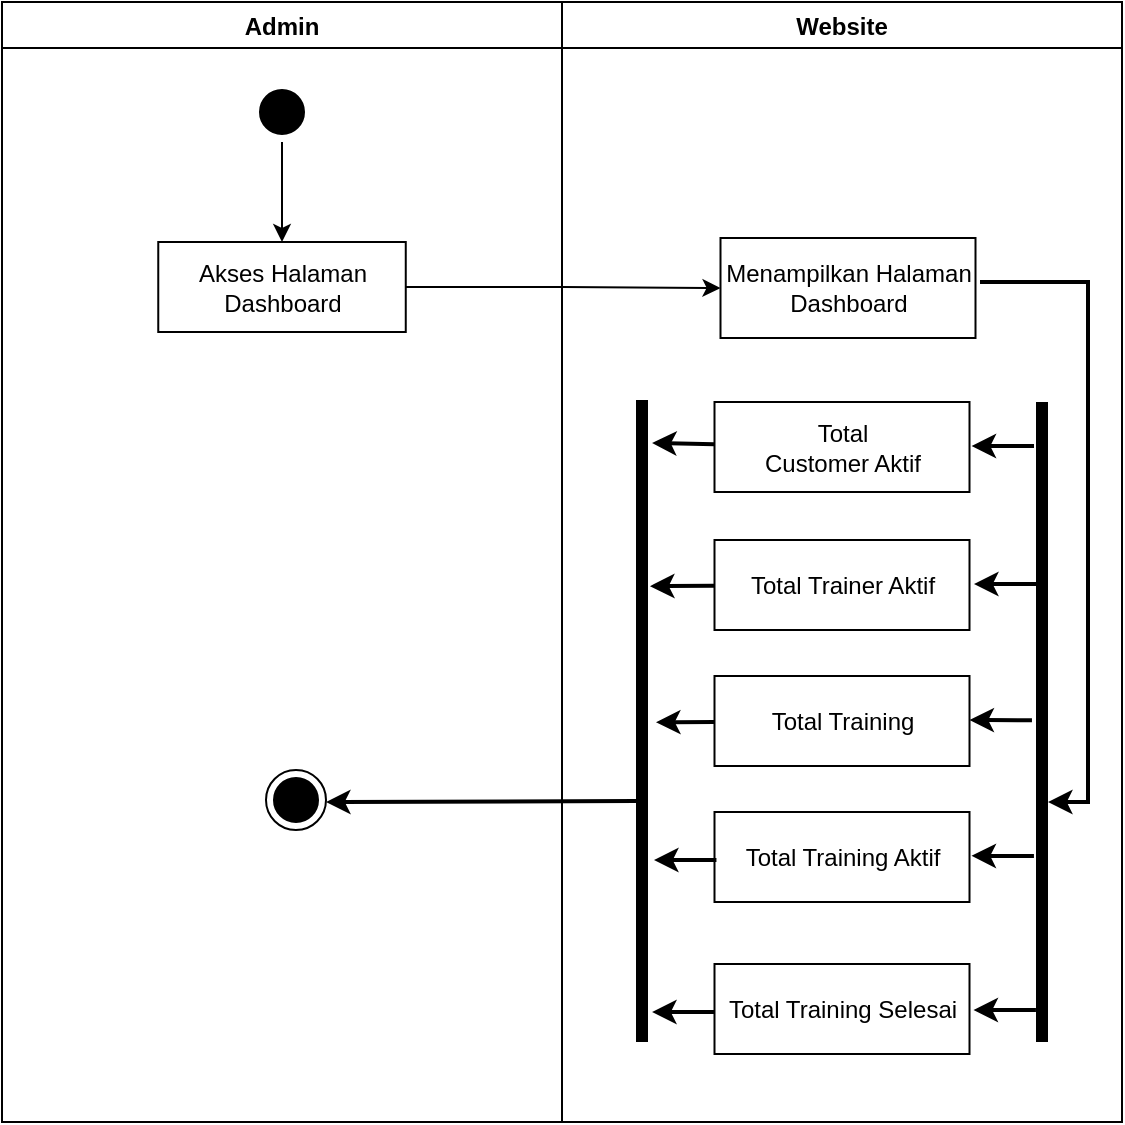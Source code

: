 <mxfile version="20.2.7" type="device"><diagram id="YwkzYxS_7js7aMM_Z7SM" name="Page-1"><mxGraphModel dx="868" dy="482" grid="1" gridSize="10" guides="1" tooltips="1" connect="1" arrows="1" fold="1" page="1" pageScale="1" pageWidth="827" pageHeight="1169" math="0" shadow="0"><root><mxCell id="0"/><mxCell id="1" parent="0"/><mxCell id="O74PDrcQ0DTa0CS6_a8R-1" value="Website" style="swimlane;fillColor=none;" parent="1" vertex="1"><mxGeometry x="440" y="160" width="280" height="560" as="geometry"/></mxCell><mxCell id="O74PDrcQ0DTa0CS6_a8R-2" style="edgeStyle=none;rounded=0;orthogonalLoop=1;jettySize=auto;html=1;strokeWidth=2;" parent="O74PDrcQ0DTa0CS6_a8R-1" edge="1"><mxGeometry relative="1" as="geometry"><mxPoint x="209" y="140" as="sourcePoint"/><mxPoint x="243" y="400" as="targetPoint"/><Array as="points"><mxPoint x="263" y="140"/><mxPoint x="263" y="400"/></Array></mxGeometry></mxCell><mxCell id="O74PDrcQ0DTa0CS6_a8R-3" value="Menampilkan Halaman&lt;br&gt;Dashboard" style="html=1;strokeColor=#000000;fillColor=default;" parent="O74PDrcQ0DTa0CS6_a8R-1" vertex="1"><mxGeometry x="79.25" y="118" width="127.5" height="50" as="geometry"/></mxCell><mxCell id="O74PDrcQ0DTa0CS6_a8R-4" style="edgeStyle=none;rounded=0;orthogonalLoop=1;jettySize=auto;html=1;entryX=0.067;entryY=0.248;entryDx=0;entryDy=0;entryPerimeter=0;strokeWidth=2;" parent="O74PDrcQ0DTa0CS6_a8R-1" source="O74PDrcQ0DTa0CS6_a8R-5" target="O74PDrcQ0DTa0CS6_a8R-12" edge="1"><mxGeometry relative="1" as="geometry"/></mxCell><mxCell id="O74PDrcQ0DTa0CS6_a8R-5" value="Total&lt;br&gt;Customer Aktif" style="html=1;strokeColor=#000000;fillColor=default;" parent="O74PDrcQ0DTa0CS6_a8R-1" vertex="1"><mxGeometry x="76.25" y="200" width="127.5" height="45" as="geometry"/></mxCell><mxCell id="O74PDrcQ0DTa0CS6_a8R-6" style="edgeStyle=none;rounded=0;orthogonalLoop=1;jettySize=auto;html=1;entryX=0.29;entryY=0.3;entryDx=0;entryDy=0;entryPerimeter=0;strokeWidth=2;" parent="O74PDrcQ0DTa0CS6_a8R-1" source="O74PDrcQ0DTa0CS6_a8R-7" target="O74PDrcQ0DTa0CS6_a8R-12" edge="1"><mxGeometry relative="1" as="geometry"/></mxCell><mxCell id="O74PDrcQ0DTa0CS6_a8R-7" value="Total Trainer Aktif" style="html=1;strokeColor=#000000;fillColor=default;" parent="O74PDrcQ0DTa0CS6_a8R-1" vertex="1"><mxGeometry x="76.25" y="269" width="127.5" height="45" as="geometry"/></mxCell><mxCell id="O74PDrcQ0DTa0CS6_a8R-8" style="edgeStyle=none;rounded=0;orthogonalLoop=1;jettySize=auto;html=1;entryX=0.502;entryY=0.15;entryDx=0;entryDy=0;entryPerimeter=0;strokeWidth=2;" parent="O74PDrcQ0DTa0CS6_a8R-1" source="O74PDrcQ0DTa0CS6_a8R-9" target="O74PDrcQ0DTa0CS6_a8R-12" edge="1"><mxGeometry relative="1" as="geometry"/></mxCell><mxCell id="O74PDrcQ0DTa0CS6_a8R-9" value="Total Training" style="html=1;strokeColor=#000000;fillColor=default;" parent="O74PDrcQ0DTa0CS6_a8R-1" vertex="1"><mxGeometry x="76.25" y="337" width="127.5" height="45" as="geometry"/></mxCell><mxCell id="O74PDrcQ0DTa0CS6_a8R-10" value="Total Training Aktif" style="html=1;strokeColor=#000000;fillColor=default;" parent="O74PDrcQ0DTa0CS6_a8R-1" vertex="1"><mxGeometry x="76.25" y="405" width="127.5" height="45" as="geometry"/></mxCell><mxCell id="O74PDrcQ0DTa0CS6_a8R-11" value="" style="line;strokeWidth=6;html=1;labelBackgroundColor=#FFFFFF;direction=south;" parent="O74PDrcQ0DTa0CS6_a8R-1" vertex="1"><mxGeometry x="230" y="200" width="20" height="320" as="geometry"/></mxCell><mxCell id="O74PDrcQ0DTa0CS6_a8R-12" value="" style="line;strokeWidth=6;html=1;labelBackgroundColor=#FFFFFF;direction=south;" parent="O74PDrcQ0DTa0CS6_a8R-1" vertex="1"><mxGeometry x="30" y="199" width="20" height="321" as="geometry"/></mxCell><mxCell id="O74PDrcQ0DTa0CS6_a8R-13" style="edgeStyle=none;rounded=0;orthogonalLoop=1;jettySize=auto;html=1;entryX=0.4;entryY=0.248;entryDx=0;entryDy=0;entryPerimeter=0;strokeWidth=2;" parent="O74PDrcQ0DTa0CS6_a8R-1" edge="1"><mxGeometry relative="1" as="geometry"><mxPoint x="77.21" y="429.053" as="sourcePoint"/><mxPoint x="46.0" y="429.02" as="targetPoint"/></mxGeometry></mxCell><mxCell id="O74PDrcQ0DTa0CS6_a8R-14" style="edgeStyle=none;rounded=0;orthogonalLoop=1;jettySize=auto;html=1;entryX=0.4;entryY=0.248;entryDx=0;entryDy=0;entryPerimeter=0;strokeWidth=2;" parent="O74PDrcQ0DTa0CS6_a8R-1" edge="1"><mxGeometry relative="1" as="geometry"><mxPoint x="76.25" y="505.033" as="sourcePoint"/><mxPoint x="45.04" y="505.0" as="targetPoint"/></mxGeometry></mxCell><mxCell id="O74PDrcQ0DTa0CS6_a8R-16" style="edgeStyle=none;rounded=0;orthogonalLoop=1;jettySize=auto;html=1;entryX=0.4;entryY=0.248;entryDx=0;entryDy=0;entryPerimeter=0;strokeWidth=2;" parent="O74PDrcQ0DTa0CS6_a8R-1" edge="1"><mxGeometry relative="1" as="geometry"><mxPoint x="236" y="222.053" as="sourcePoint"/><mxPoint x="204.79" y="222.02" as="targetPoint"/></mxGeometry></mxCell><mxCell id="O74PDrcQ0DTa0CS6_a8R-17" style="edgeStyle=none;rounded=0;orthogonalLoop=1;jettySize=auto;html=1;entryX=0.4;entryY=0.248;entryDx=0;entryDy=0;entryPerimeter=0;strokeWidth=2;" parent="O74PDrcQ0DTa0CS6_a8R-1" edge="1"><mxGeometry relative="1" as="geometry"><mxPoint x="237.21" y="291.053" as="sourcePoint"/><mxPoint x="206" y="291.02" as="targetPoint"/></mxGeometry></mxCell><mxCell id="O74PDrcQ0DTa0CS6_a8R-19" style="edgeStyle=none;rounded=0;orthogonalLoop=1;jettySize=auto;html=1;entryX=0.4;entryY=0.248;entryDx=0;entryDy=0;entryPerimeter=0;strokeWidth=2;" parent="O74PDrcQ0DTa0CS6_a8R-1" edge="1"><mxGeometry relative="1" as="geometry"><mxPoint x="236.96" y="504.033" as="sourcePoint"/><mxPoint x="205.75" y="504.0" as="targetPoint"/></mxGeometry></mxCell><mxCell id="O74PDrcQ0DTa0CS6_a8R-20" style="edgeStyle=none;rounded=0;orthogonalLoop=1;jettySize=auto;html=1;entryX=0.4;entryY=0.248;entryDx=0;entryDy=0;entryPerimeter=0;strokeWidth=2;" parent="O74PDrcQ0DTa0CS6_a8R-1" edge="1"><mxGeometry relative="1" as="geometry"><mxPoint x="234.96" y="359.083" as="sourcePoint"/><mxPoint x="203.75" y="359.05" as="targetPoint"/></mxGeometry></mxCell><mxCell id="O74PDrcQ0DTa0CS6_a8R-21" style="edgeStyle=none;rounded=0;orthogonalLoop=1;jettySize=auto;html=1;entryX=0.4;entryY=0.248;entryDx=0;entryDy=0;entryPerimeter=0;strokeWidth=2;" parent="O74PDrcQ0DTa0CS6_a8R-1" edge="1"><mxGeometry relative="1" as="geometry"><mxPoint x="235.96" y="426.973" as="sourcePoint"/><mxPoint x="204.75" y="426.94" as="targetPoint"/></mxGeometry></mxCell><mxCell id="O74PDrcQ0DTa0CS6_a8R-22" value="Admin" style="swimlane;fillColor=none;startSize=23;" parent="1" vertex="1"><mxGeometry x="160" y="160" width="280" height="560" as="geometry"/></mxCell><mxCell id="O74PDrcQ0DTa0CS6_a8R-23" style="edgeStyle=orthogonalEdgeStyle;rounded=0;orthogonalLoop=1;jettySize=auto;html=1;" parent="O74PDrcQ0DTa0CS6_a8R-22" source="O74PDrcQ0DTa0CS6_a8R-24" target="O74PDrcQ0DTa0CS6_a8R-25" edge="1"><mxGeometry relative="1" as="geometry"/></mxCell><mxCell id="O74PDrcQ0DTa0CS6_a8R-24" value="" style="ellipse;html=1;shape=startState;fillColor=#000000;strokeColor=#000000;" parent="O74PDrcQ0DTa0CS6_a8R-22" vertex="1"><mxGeometry x="125" y="40" width="30" height="30" as="geometry"/></mxCell><mxCell id="O74PDrcQ0DTa0CS6_a8R-25" value="Akses Halaman&lt;br&gt;Dashboard" style="html=1;strokeColor=#000000;fillColor=default;" parent="O74PDrcQ0DTa0CS6_a8R-22" vertex="1"><mxGeometry x="78.13" y="120" width="123.75" height="45" as="geometry"/></mxCell><mxCell id="O74PDrcQ0DTa0CS6_a8R-26" value="" style="ellipse;html=1;shape=endState;fillColor=#000000;strokeColor=#000000;" parent="O74PDrcQ0DTa0CS6_a8R-22" vertex="1"><mxGeometry x="132" y="384" width="30" height="30" as="geometry"/></mxCell><mxCell id="O74PDrcQ0DTa0CS6_a8R-27" style="edgeStyle=orthogonalEdgeStyle;rounded=0;orthogonalLoop=1;jettySize=auto;html=1;entryX=0;entryY=0.5;entryDx=0;entryDy=0;" parent="1" source="O74PDrcQ0DTa0CS6_a8R-25" target="O74PDrcQ0DTa0CS6_a8R-3" edge="1"><mxGeometry relative="1" as="geometry"/></mxCell><mxCell id="O74PDrcQ0DTa0CS6_a8R-28" value="Total Training Selesai" style="html=1;strokeColor=#000000;fillColor=default;" parent="1" vertex="1"><mxGeometry x="516.25" y="641" width="127.5" height="45" as="geometry"/></mxCell><mxCell id="O74PDrcQ0DTa0CS6_a8R-30" style="edgeStyle=none;rounded=0;orthogonalLoop=1;jettySize=auto;html=1;entryX=1;entryY=0.5;entryDx=0;entryDy=0;strokeWidth=2;" parent="1" edge="1"><mxGeometry relative="1" as="geometry"><mxPoint x="477" y="559.53" as="sourcePoint"/><mxPoint x="322" y="560" as="targetPoint"/></mxGeometry></mxCell></root></mxGraphModel></diagram></mxfile>